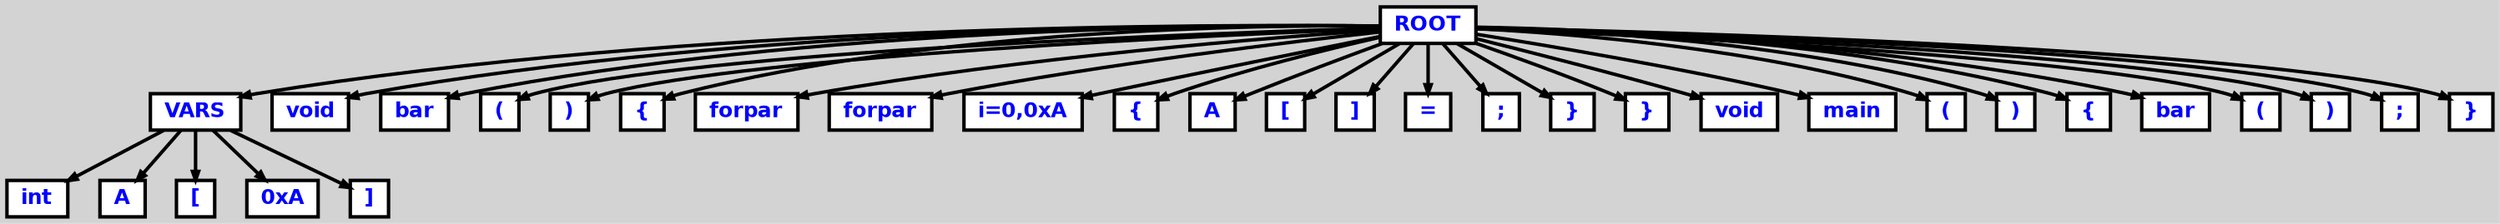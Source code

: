 digraph {

	ordering=out;
	ranksep=.4;
	bgcolor="lightgrey"; node [shape=box, fixedsize=false, fontsize=12, fontname="Helvetica-bold", fontcolor="blue"
		width=.25, height=.25, color="black", fillcolor="white", style="filled, solid, bold"];
	edge [arrowsize=.5, color="black", style="bold"]

  n0 [label="ROOT"];
  n1 [label="VARS"];
  n1 [label="VARS"];
  n2 [label="int"];
  n3 [label="A"];
  n4 [label="["];
  n5 [label="0xA"];
  n6 [label="]"];
  n7 [label="void"];
  n8 [label="bar"];
  n9 [label="("];
  n10 [label=")"];
  n11 [label="{"];
  n12 [label="forpar"];
  n13 [label="forpar"];
  n14 [label="i=0,0xA"];
  n15 [label="{"];
  n16 [label="A"];
  n17 [label="["];
  n18 [label="]"];
  n19 [label="="];
  n20 [label=";"];
  n21 [label="}"];
  n22 [label="}"];
  n23 [label="void"];
  n24 [label="main"];
  n25 [label="("];
  n26 [label=")"];
  n27 [label="{"];
  n28 [label="bar"];
  n29 [label="("];
  n30 [label=")"];
  n31 [label=";"];
  n32 [label="}"];

  n0 -> n1 // "ROOT" -> "VARS"
  n1 -> n2 // "VARS" -> "int"
  n1 -> n3 // "VARS" -> "A"
  n1 -> n4 // "VARS" -> "["
  n1 -> n5 // "VARS" -> "0xA"
  n1 -> n6 // "VARS" -> "]"
  n0 -> n7 // "ROOT" -> "void"
  n0 -> n8 // "ROOT" -> "bar"
  n0 -> n9 // "ROOT" -> "("
  n0 -> n10 // "ROOT" -> ")"
  n0 -> n11 // "ROOT" -> "{"
  n0 -> n12 // "ROOT" -> "forpar"
  n0 -> n13 // "ROOT" -> "forpar"
  n0 -> n14 // "ROOT" -> "i=0,0xA"
  n0 -> n15 // "ROOT" -> "{"
  n0 -> n16 // "ROOT" -> "A"
  n0 -> n17 // "ROOT" -> "["
  n0 -> n18 // "ROOT" -> "]"
  n0 -> n19 // "ROOT" -> "="
  n0 -> n20 // "ROOT" -> ";"
  n0 -> n21 // "ROOT" -> "}"
  n0 -> n22 // "ROOT" -> "}"
  n0 -> n23 // "ROOT" -> "void"
  n0 -> n24 // "ROOT" -> "main"
  n0 -> n25 // "ROOT" -> "("
  n0 -> n26 // "ROOT" -> ")"
  n0 -> n27 // "ROOT" -> "{"
  n0 -> n28 // "ROOT" -> "bar"
  n0 -> n29 // "ROOT" -> "("
  n0 -> n30 // "ROOT" -> ")"
  n0 -> n31 // "ROOT" -> ";"
  n0 -> n32 // "ROOT" -> "}"

}

